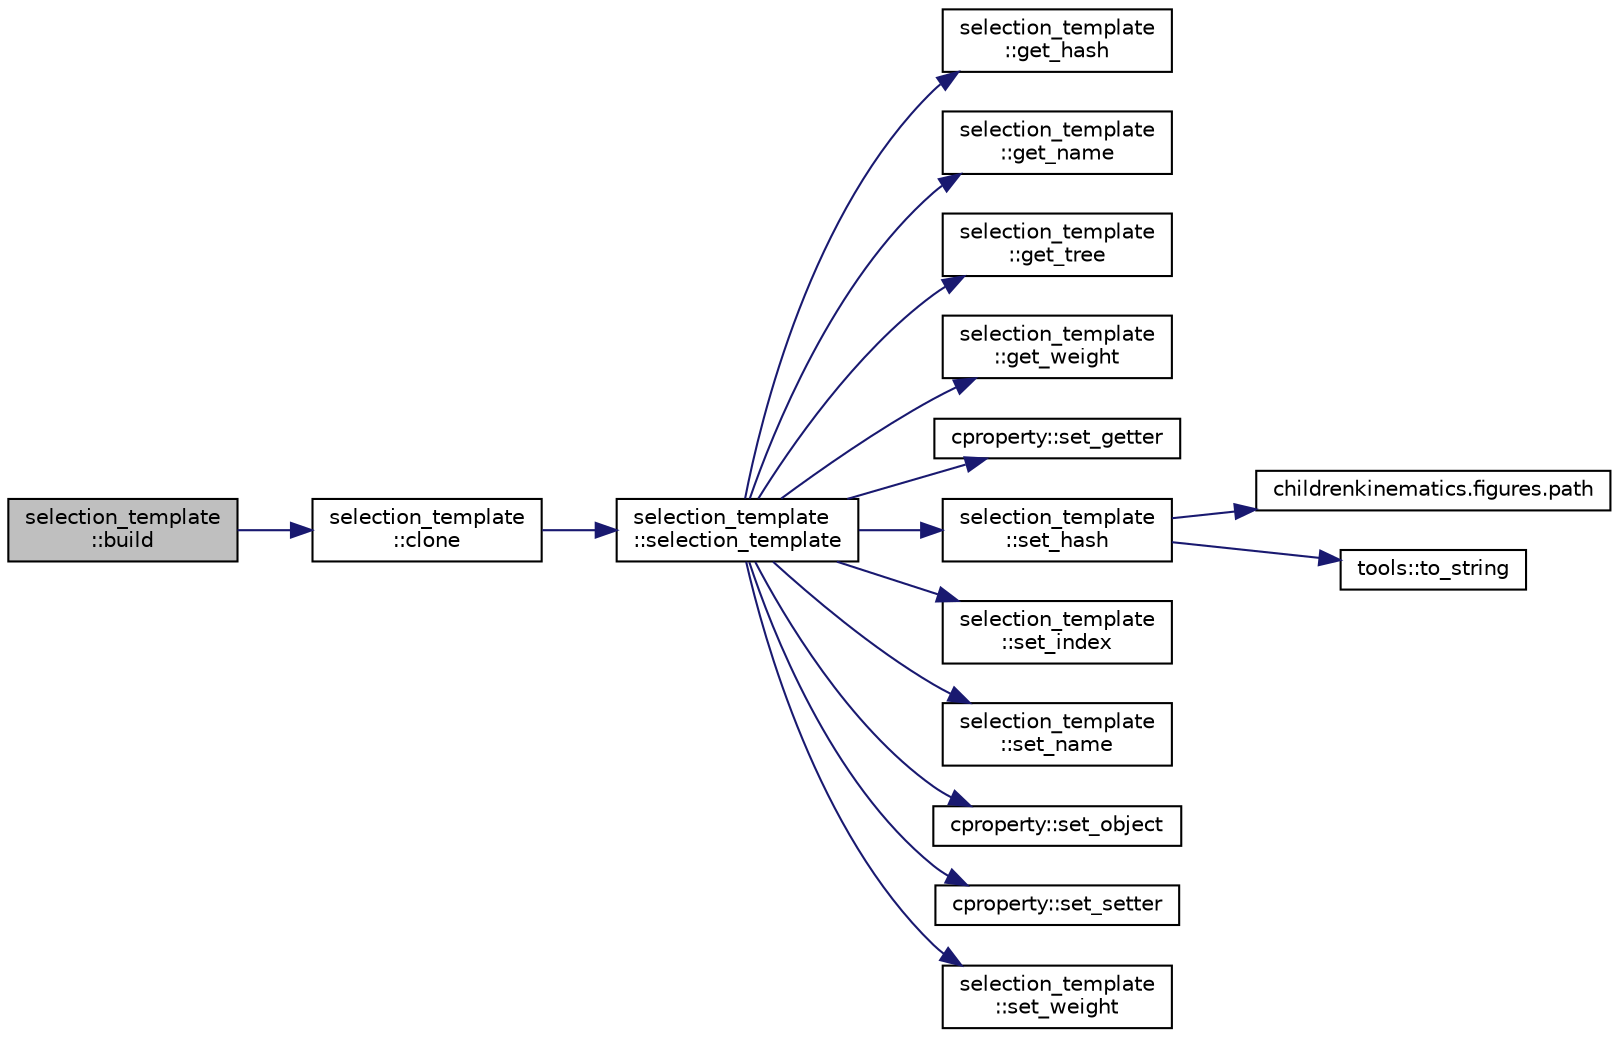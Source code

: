digraph "selection_template::build"
{
 // INTERACTIVE_SVG=YES
 // LATEX_PDF_SIZE
  edge [fontname="Helvetica",fontsize="10",labelfontname="Helvetica",labelfontsize="10"];
  node [fontname="Helvetica",fontsize="10",shape=record];
  rankdir="LR";
  Node1 [label="selection_template\l::build",height=0.2,width=0.4,color="black", fillcolor="grey75", style="filled", fontcolor="black",tooltip=" "];
  Node1 -> Node2 [color="midnightblue",fontsize="10",style="solid",fontname="Helvetica"];
  Node2 [label="selection_template\l::clone",height=0.2,width=0.4,color="black", fillcolor="white", style="filled",URL="$classselection__template.html#a094ce1eb2b6463f88a8ad5f7dfd8e4b6",tooltip=" "];
  Node2 -> Node3 [color="midnightblue",fontsize="10",style="solid",fontname="Helvetica"];
  Node3 [label="selection_template\l::selection_template",height=0.2,width=0.4,color="black", fillcolor="white", style="filled",URL="$classselection__template.html#a4562a7ab32d93b5f2ca8a232a244041c",tooltip=" "];
  Node3 -> Node4 [color="midnightblue",fontsize="10",style="solid",fontname="Helvetica"];
  Node4 [label="selection_template\l::get_hash",height=0.2,width=0.4,color="black", fillcolor="white", style="filled",URL="$classselection__template.html#a2f6cd45079e1fab94a163a38fbe005cd",tooltip=" "];
  Node3 -> Node5 [color="midnightblue",fontsize="10",style="solid",fontname="Helvetica"];
  Node5 [label="selection_template\l::get_name",height=0.2,width=0.4,color="black", fillcolor="white", style="filled",URL="$classselection__template.html#ad0d6fa60bf0da8796a718532c0288d04",tooltip=" "];
  Node3 -> Node6 [color="midnightblue",fontsize="10",style="solid",fontname="Helvetica"];
  Node6 [label="selection_template\l::get_tree",height=0.2,width=0.4,color="black", fillcolor="white", style="filled",URL="$classselection__template.html#a4e61c1d63afdff7a6428fbf4c6297166",tooltip=" "];
  Node3 -> Node7 [color="midnightblue",fontsize="10",style="solid",fontname="Helvetica"];
  Node7 [label="selection_template\l::get_weight",height=0.2,width=0.4,color="black", fillcolor="white", style="filled",URL="$classselection__template.html#ae04fb8767d15273f80c5343e2f73384b",tooltip=" "];
  Node3 -> Node8 [color="midnightblue",fontsize="10",style="solid",fontname="Helvetica"];
  Node8 [label="cproperty::set_getter",height=0.2,width=0.4,color="black", fillcolor="white", style="filled",URL="$classcproperty.html#a31b26b5ffb20bbf8d8ee38e0755a9819",tooltip=" "];
  Node3 -> Node9 [color="midnightblue",fontsize="10",style="solid",fontname="Helvetica"];
  Node9 [label="selection_template\l::set_hash",height=0.2,width=0.4,color="black", fillcolor="white", style="filled",URL="$classselection__template.html#acd31f17488bcf97dd8a5f1b3a7da1cdd",tooltip=" "];
  Node9 -> Node10 [color="midnightblue",fontsize="10",style="solid",fontname="Helvetica"];
  Node10 [label="childrenkinematics.figures.path",height=0.2,width=0.4,color="black", fillcolor="white", style="filled",URL="$namespacechildrenkinematics_1_1figures.html#a4b217acaa3fe7d5c60c04978cbf782dc",tooltip=" "];
  Node9 -> Node11 [color="midnightblue",fontsize="10",style="solid",fontname="Helvetica"];
  Node11 [label="tools::to_string",height=0.2,width=0.4,color="black", fillcolor="white", style="filled",URL="$classtools.html#afd037c109d75a9f119ec042e1ba922d9",tooltip="Converts a double value to a string with standard precision."];
  Node3 -> Node12 [color="midnightblue",fontsize="10",style="solid",fontname="Helvetica"];
  Node12 [label="selection_template\l::set_index",height=0.2,width=0.4,color="black", fillcolor="white", style="filled",URL="$classselection__template.html#a8951c34758d3410f9d931b6011c3cca2",tooltip=" "];
  Node3 -> Node13 [color="midnightblue",fontsize="10",style="solid",fontname="Helvetica"];
  Node13 [label="selection_template\l::set_name",height=0.2,width=0.4,color="black", fillcolor="white", style="filled",URL="$classselection__template.html#a19244d585754db14326c126a98000899",tooltip=" "];
  Node3 -> Node14 [color="midnightblue",fontsize="10",style="solid",fontname="Helvetica"];
  Node14 [label="cproperty::set_object",height=0.2,width=0.4,color="black", fillcolor="white", style="filled",URL="$classcproperty.html#a41a70e8e01c9b1a20b94d2dbf1a6b214",tooltip=" "];
  Node3 -> Node15 [color="midnightblue",fontsize="10",style="solid",fontname="Helvetica"];
  Node15 [label="cproperty::set_setter",height=0.2,width=0.4,color="black", fillcolor="white", style="filled",URL="$classcproperty.html#af4583ba4cf4ebc53f870a2de8f110da7",tooltip=" "];
  Node3 -> Node16 [color="midnightblue",fontsize="10",style="solid",fontname="Helvetica"];
  Node16 [label="selection_template\l::set_weight",height=0.2,width=0.4,color="black", fillcolor="white", style="filled",URL="$classselection__template.html#aa95e812106c1a933f1b65e82557939d3",tooltip=" "];
}
